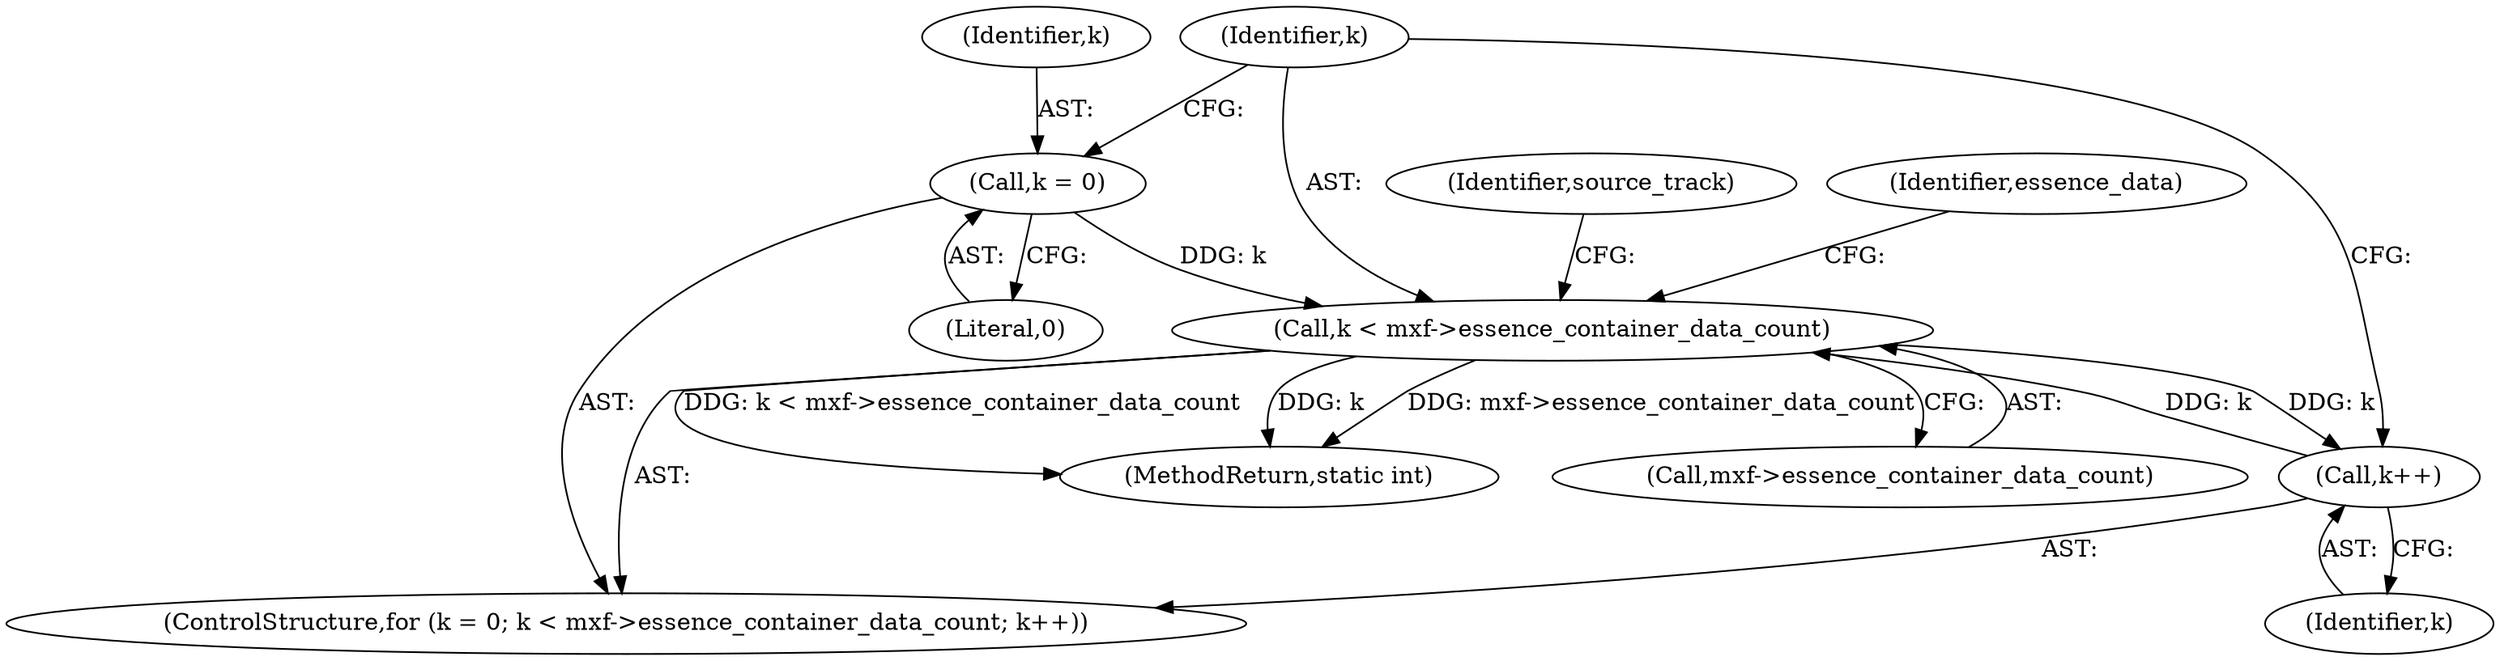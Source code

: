 digraph "0_FFmpeg_bab0716c7f4793ec42e05a5aa7e80d82a0dd4e75@pointer" {
"1000586" [label="(Call,k < mxf->essence_container_data_count)"];
"1000583" [label="(Call,k = 0)"];
"1000591" [label="(Call,k++)"];
"1000586" [label="(Call,k < mxf->essence_container_data_count)"];
"1000583" [label="(Call,k = 0)"];
"1000592" [label="(Identifier,k)"];
"1000582" [label="(ControlStructure,for (k = 0; k < mxf->essence_container_data_count; k++))"];
"1000591" [label="(Call,k++)"];
"1000584" [label="(Identifier,k)"];
"1000585" [label="(Literal,0)"];
"1000586" [label="(Call,k < mxf->essence_container_data_count)"];
"1000587" [label="(Identifier,k)"];
"1000656" [label="(Identifier,source_track)"];
"1000598" [label="(Identifier,essence_data)"];
"1001991" [label="(MethodReturn,static int)"];
"1000588" [label="(Call,mxf->essence_container_data_count)"];
"1000586" -> "1000582"  [label="AST: "];
"1000586" -> "1000588"  [label="CFG: "];
"1000587" -> "1000586"  [label="AST: "];
"1000588" -> "1000586"  [label="AST: "];
"1000598" -> "1000586"  [label="CFG: "];
"1000656" -> "1000586"  [label="CFG: "];
"1000586" -> "1001991"  [label="DDG: mxf->essence_container_data_count"];
"1000586" -> "1001991"  [label="DDG: k < mxf->essence_container_data_count"];
"1000586" -> "1001991"  [label="DDG: k"];
"1000583" -> "1000586"  [label="DDG: k"];
"1000591" -> "1000586"  [label="DDG: k"];
"1000586" -> "1000591"  [label="DDG: k"];
"1000583" -> "1000582"  [label="AST: "];
"1000583" -> "1000585"  [label="CFG: "];
"1000584" -> "1000583"  [label="AST: "];
"1000585" -> "1000583"  [label="AST: "];
"1000587" -> "1000583"  [label="CFG: "];
"1000591" -> "1000582"  [label="AST: "];
"1000591" -> "1000592"  [label="CFG: "];
"1000592" -> "1000591"  [label="AST: "];
"1000587" -> "1000591"  [label="CFG: "];
}
